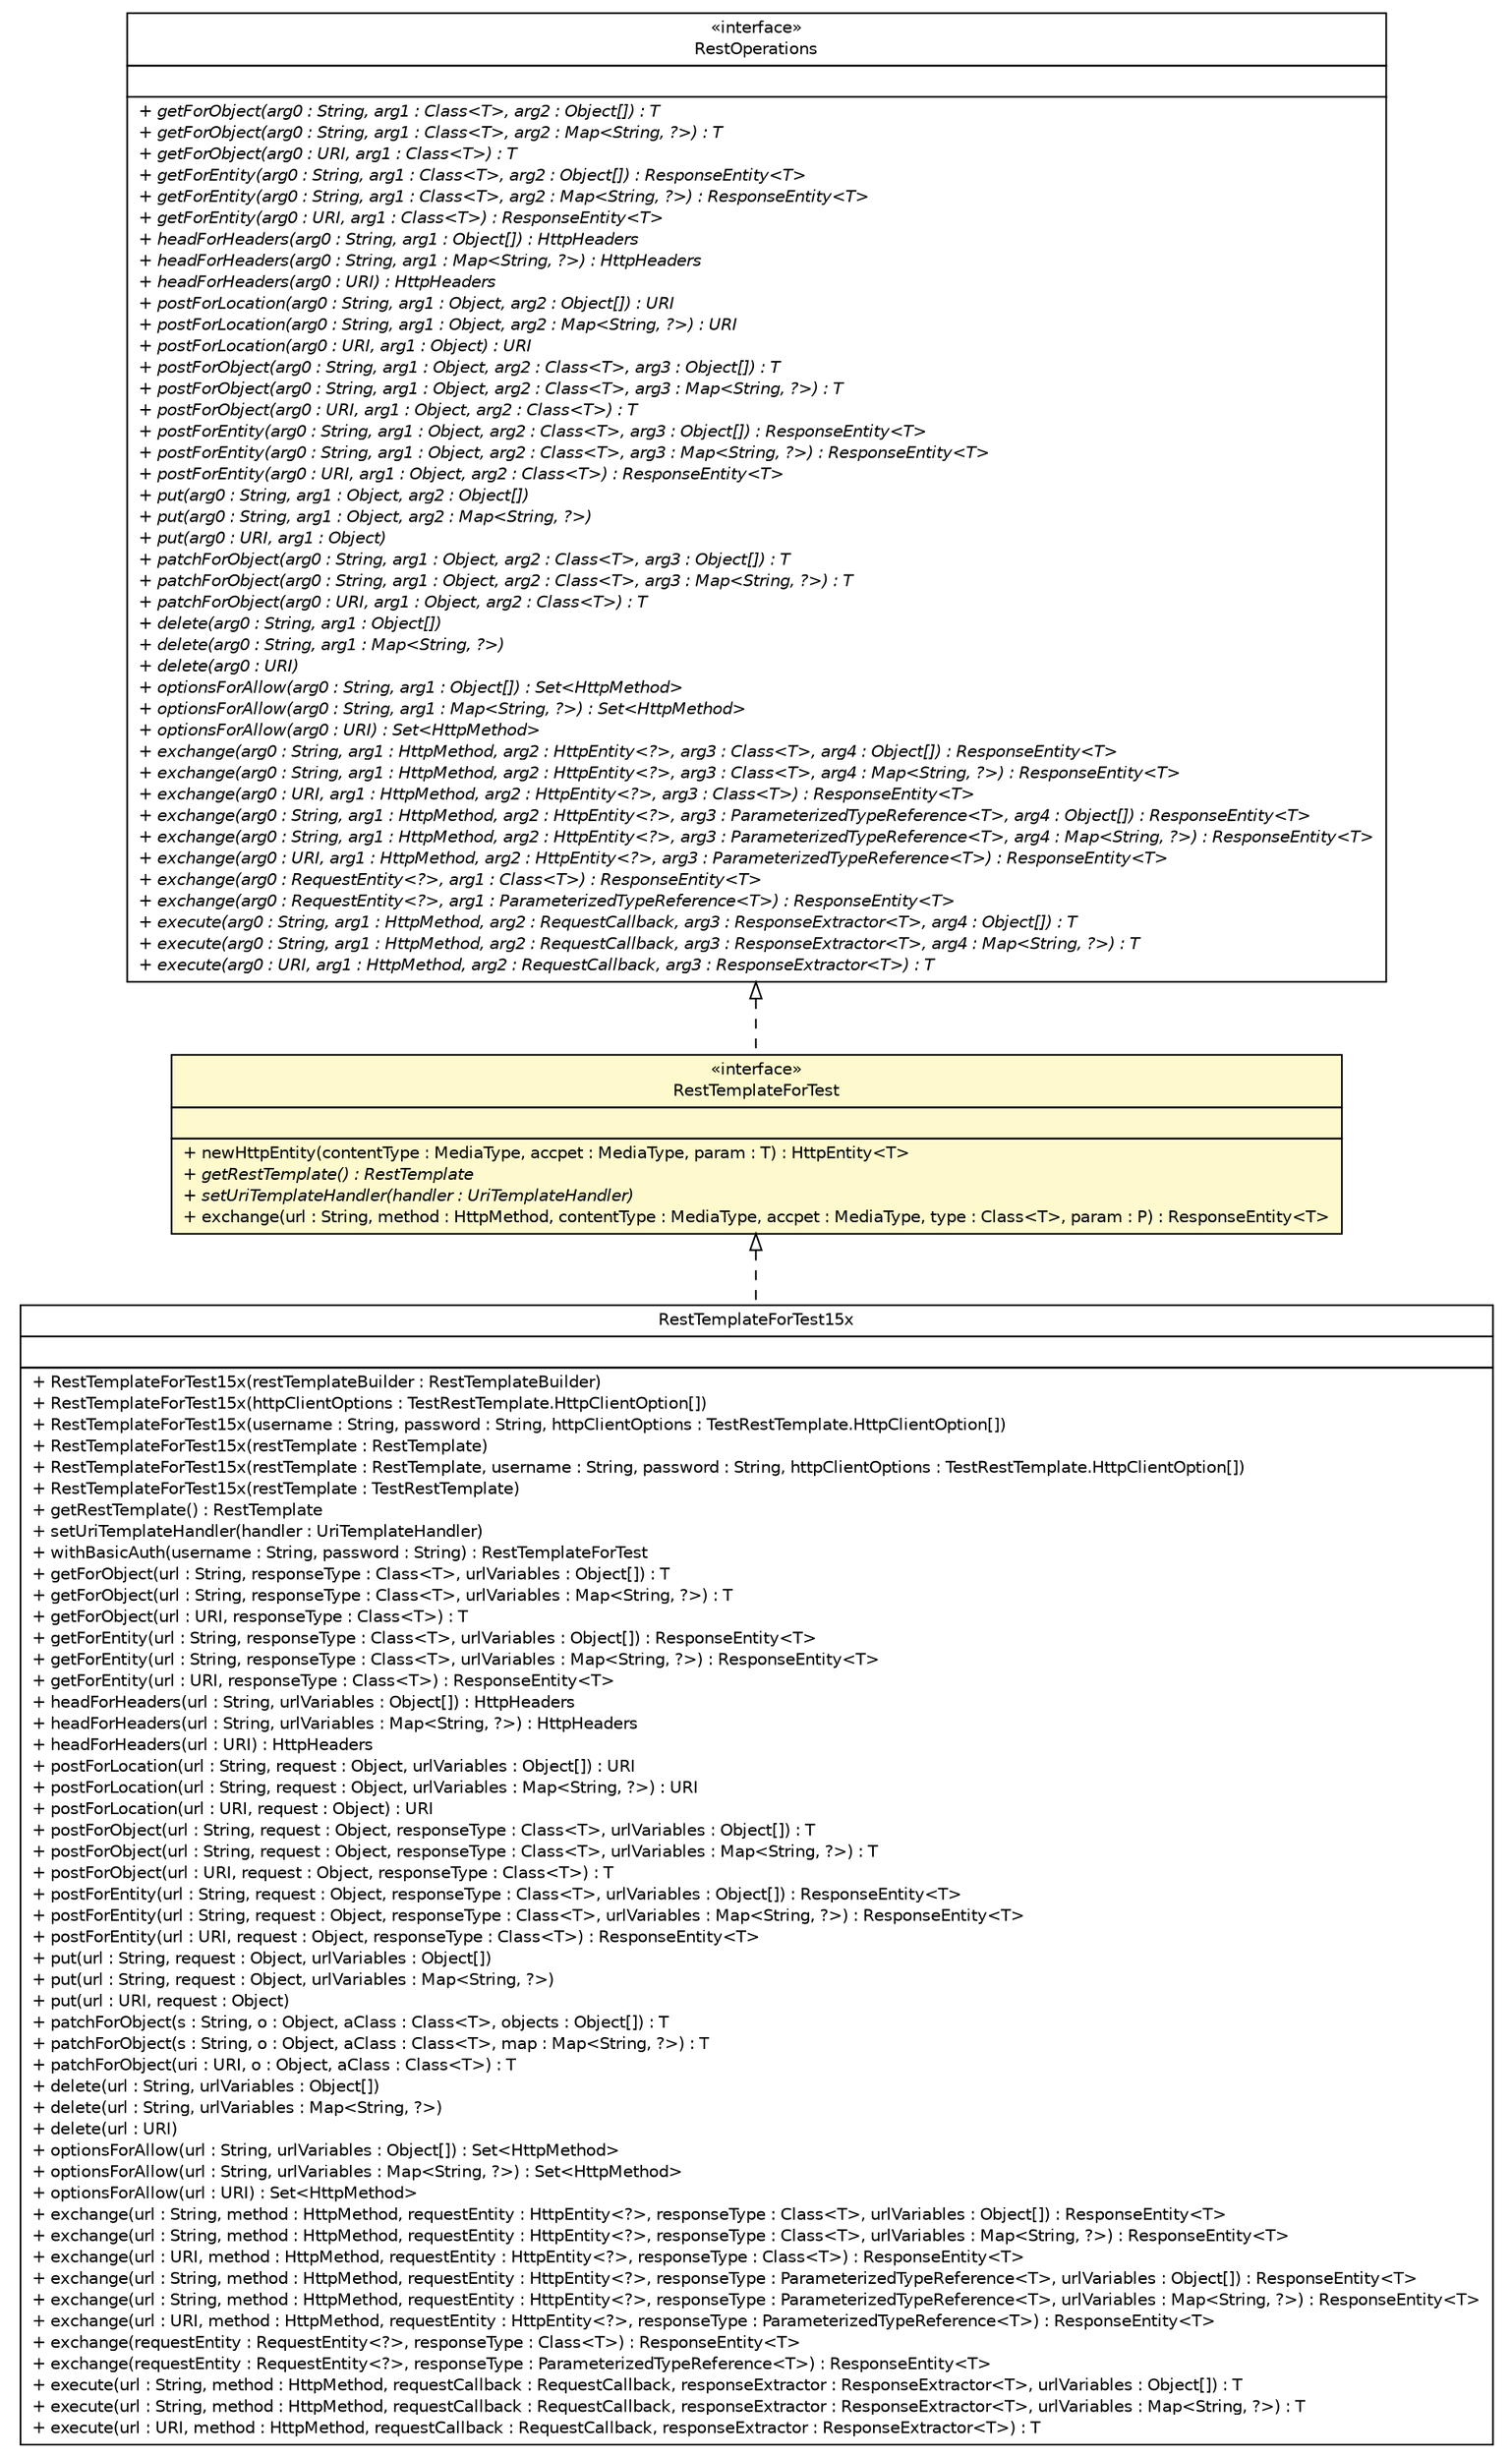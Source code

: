#!/usr/local/bin/dot
#
# Class diagram 
# Generated by UMLGraph version R5_6-24-gf6e263 (http://www.umlgraph.org/)
#

digraph G {
	edge [fontname="Helvetica",fontsize=10,labelfontname="Helvetica",labelfontsize=10];
	node [fontname="Helvetica",fontsize=10,shape=plaintext];
	nodesep=0.25;
	ranksep=0.5;
	// cn.home1.oss.lib.test.RestTemplateForTest15x
	c15 [label=<<table title="cn.home1.oss.lib.test.RestTemplateForTest15x" border="0" cellborder="1" cellspacing="0" cellpadding="2" port="p" href="./RestTemplateForTest15x.html">
		<tr><td><table border="0" cellspacing="0" cellpadding="1">
<tr><td align="center" balign="center"> RestTemplateForTest15x </td></tr>
		</table></td></tr>
		<tr><td><table border="0" cellspacing="0" cellpadding="1">
<tr><td align="left" balign="left">  </td></tr>
		</table></td></tr>
		<tr><td><table border="0" cellspacing="0" cellpadding="1">
<tr><td align="left" balign="left"> + RestTemplateForTest15x(restTemplateBuilder : RestTemplateBuilder) </td></tr>
<tr><td align="left" balign="left"> + RestTemplateForTest15x(httpClientOptions : TestRestTemplate.HttpClientOption[]) </td></tr>
<tr><td align="left" balign="left"> + RestTemplateForTest15x(username : String, password : String, httpClientOptions : TestRestTemplate.HttpClientOption[]) </td></tr>
<tr><td align="left" balign="left"> + RestTemplateForTest15x(restTemplate : RestTemplate) </td></tr>
<tr><td align="left" balign="left"> + RestTemplateForTest15x(restTemplate : RestTemplate, username : String, password : String, httpClientOptions : TestRestTemplate.HttpClientOption[]) </td></tr>
<tr><td align="left" balign="left"> + RestTemplateForTest15x(restTemplate : TestRestTemplate) </td></tr>
<tr><td align="left" balign="left"> + getRestTemplate() : RestTemplate </td></tr>
<tr><td align="left" balign="left"> + setUriTemplateHandler(handler : UriTemplateHandler) </td></tr>
<tr><td align="left" balign="left"> + withBasicAuth(username : String, password : String) : RestTemplateForTest </td></tr>
<tr><td align="left" balign="left"> + getForObject(url : String, responseType : Class&lt;T&gt;, urlVariables : Object[]) : T </td></tr>
<tr><td align="left" balign="left"> + getForObject(url : String, responseType : Class&lt;T&gt;, urlVariables : Map&lt;String, ?&gt;) : T </td></tr>
<tr><td align="left" balign="left"> + getForObject(url : URI, responseType : Class&lt;T&gt;) : T </td></tr>
<tr><td align="left" balign="left"> + getForEntity(url : String, responseType : Class&lt;T&gt;, urlVariables : Object[]) : ResponseEntity&lt;T&gt; </td></tr>
<tr><td align="left" balign="left"> + getForEntity(url : String, responseType : Class&lt;T&gt;, urlVariables : Map&lt;String, ?&gt;) : ResponseEntity&lt;T&gt; </td></tr>
<tr><td align="left" balign="left"> + getForEntity(url : URI, responseType : Class&lt;T&gt;) : ResponseEntity&lt;T&gt; </td></tr>
<tr><td align="left" balign="left"> + headForHeaders(url : String, urlVariables : Object[]) : HttpHeaders </td></tr>
<tr><td align="left" balign="left"> + headForHeaders(url : String, urlVariables : Map&lt;String, ?&gt;) : HttpHeaders </td></tr>
<tr><td align="left" balign="left"> + headForHeaders(url : URI) : HttpHeaders </td></tr>
<tr><td align="left" balign="left"> + postForLocation(url : String, request : Object, urlVariables : Object[]) : URI </td></tr>
<tr><td align="left" balign="left"> + postForLocation(url : String, request : Object, urlVariables : Map&lt;String, ?&gt;) : URI </td></tr>
<tr><td align="left" balign="left"> + postForLocation(url : URI, request : Object) : URI </td></tr>
<tr><td align="left" balign="left"> + postForObject(url : String, request : Object, responseType : Class&lt;T&gt;, urlVariables : Object[]) : T </td></tr>
<tr><td align="left" balign="left"> + postForObject(url : String, request : Object, responseType : Class&lt;T&gt;, urlVariables : Map&lt;String, ?&gt;) : T </td></tr>
<tr><td align="left" balign="left"> + postForObject(url : URI, request : Object, responseType : Class&lt;T&gt;) : T </td></tr>
<tr><td align="left" balign="left"> + postForEntity(url : String, request : Object, responseType : Class&lt;T&gt;, urlVariables : Object[]) : ResponseEntity&lt;T&gt; </td></tr>
<tr><td align="left" balign="left"> + postForEntity(url : String, request : Object, responseType : Class&lt;T&gt;, urlVariables : Map&lt;String, ?&gt;) : ResponseEntity&lt;T&gt; </td></tr>
<tr><td align="left" balign="left"> + postForEntity(url : URI, request : Object, responseType : Class&lt;T&gt;) : ResponseEntity&lt;T&gt; </td></tr>
<tr><td align="left" balign="left"> + put(url : String, request : Object, urlVariables : Object[]) </td></tr>
<tr><td align="left" balign="left"> + put(url : String, request : Object, urlVariables : Map&lt;String, ?&gt;) </td></tr>
<tr><td align="left" balign="left"> + put(url : URI, request : Object) </td></tr>
<tr><td align="left" balign="left"> + patchForObject(s : String, o : Object, aClass : Class&lt;T&gt;, objects : Object[]) : T </td></tr>
<tr><td align="left" balign="left"> + patchForObject(s : String, o : Object, aClass : Class&lt;T&gt;, map : Map&lt;String, ?&gt;) : T </td></tr>
<tr><td align="left" balign="left"> + patchForObject(uri : URI, o : Object, aClass : Class&lt;T&gt;) : T </td></tr>
<tr><td align="left" balign="left"> + delete(url : String, urlVariables : Object[]) </td></tr>
<tr><td align="left" balign="left"> + delete(url : String, urlVariables : Map&lt;String, ?&gt;) </td></tr>
<tr><td align="left" balign="left"> + delete(url : URI) </td></tr>
<tr><td align="left" balign="left"> + optionsForAllow(url : String, urlVariables : Object[]) : Set&lt;HttpMethod&gt; </td></tr>
<tr><td align="left" balign="left"> + optionsForAllow(url : String, urlVariables : Map&lt;String, ?&gt;) : Set&lt;HttpMethod&gt; </td></tr>
<tr><td align="left" balign="left"> + optionsForAllow(url : URI) : Set&lt;HttpMethod&gt; </td></tr>
<tr><td align="left" balign="left"> + exchange(url : String, method : HttpMethod, requestEntity : HttpEntity&lt;?&gt;, responseType : Class&lt;T&gt;, urlVariables : Object[]) : ResponseEntity&lt;T&gt; </td></tr>
<tr><td align="left" balign="left"> + exchange(url : String, method : HttpMethod, requestEntity : HttpEntity&lt;?&gt;, responseType : Class&lt;T&gt;, urlVariables : Map&lt;String, ?&gt;) : ResponseEntity&lt;T&gt; </td></tr>
<tr><td align="left" balign="left"> + exchange(url : URI, method : HttpMethod, requestEntity : HttpEntity&lt;?&gt;, responseType : Class&lt;T&gt;) : ResponseEntity&lt;T&gt; </td></tr>
<tr><td align="left" balign="left"> + exchange(url : String, method : HttpMethod, requestEntity : HttpEntity&lt;?&gt;, responseType : ParameterizedTypeReference&lt;T&gt;, urlVariables : Object[]) : ResponseEntity&lt;T&gt; </td></tr>
<tr><td align="left" balign="left"> + exchange(url : String, method : HttpMethod, requestEntity : HttpEntity&lt;?&gt;, responseType : ParameterizedTypeReference&lt;T&gt;, urlVariables : Map&lt;String, ?&gt;) : ResponseEntity&lt;T&gt; </td></tr>
<tr><td align="left" balign="left"> + exchange(url : URI, method : HttpMethod, requestEntity : HttpEntity&lt;?&gt;, responseType : ParameterizedTypeReference&lt;T&gt;) : ResponseEntity&lt;T&gt; </td></tr>
<tr><td align="left" balign="left"> + exchange(requestEntity : RequestEntity&lt;?&gt;, responseType : Class&lt;T&gt;) : ResponseEntity&lt;T&gt; </td></tr>
<tr><td align="left" balign="left"> + exchange(requestEntity : RequestEntity&lt;?&gt;, responseType : ParameterizedTypeReference&lt;T&gt;) : ResponseEntity&lt;T&gt; </td></tr>
<tr><td align="left" balign="left"> + execute(url : String, method : HttpMethod, requestCallback : RequestCallback, responseExtractor : ResponseExtractor&lt;T&gt;, urlVariables : Object[]) : T </td></tr>
<tr><td align="left" balign="left"> + execute(url : String, method : HttpMethod, requestCallback : RequestCallback, responseExtractor : ResponseExtractor&lt;T&gt;, urlVariables : Map&lt;String, ?&gt;) : T </td></tr>
<tr><td align="left" balign="left"> + execute(url : URI, method : HttpMethod, requestCallback : RequestCallback, responseExtractor : ResponseExtractor&lt;T&gt;) : T </td></tr>
		</table></td></tr>
		</table>>, URL="./RestTemplateForTest15x.html", fontname="Helvetica", fontcolor="black", fontsize=10.0];
	// cn.home1.oss.lib.test.RestTemplateForTest
	c16 [label=<<table title="cn.home1.oss.lib.test.RestTemplateForTest" border="0" cellborder="1" cellspacing="0" cellpadding="2" port="p" bgcolor="lemonChiffon" href="./RestTemplateForTest.html">
		<tr><td><table border="0" cellspacing="0" cellpadding="1">
<tr><td align="center" balign="center"> &#171;interface&#187; </td></tr>
<tr><td align="center" balign="center"> RestTemplateForTest </td></tr>
		</table></td></tr>
		<tr><td><table border="0" cellspacing="0" cellpadding="1">
<tr><td align="left" balign="left">  </td></tr>
		</table></td></tr>
		<tr><td><table border="0" cellspacing="0" cellpadding="1">
<tr><td align="left" balign="left"> + newHttpEntity(contentType : MediaType, accpet : MediaType, param : T) : HttpEntity&lt;T&gt; </td></tr>
<tr><td align="left" balign="left"><font face="Helvetica-Oblique" point-size="10.0"> + getRestTemplate() : RestTemplate </font></td></tr>
<tr><td align="left" balign="left"><font face="Helvetica-Oblique" point-size="10.0"> + setUriTemplateHandler(handler : UriTemplateHandler) </font></td></tr>
<tr><td align="left" balign="left"> + exchange(url : String, method : HttpMethod, contentType : MediaType, accpet : MediaType, type : Class&lt;T&gt;, param : P) : ResponseEntity&lt;T&gt; </td></tr>
		</table></td></tr>
		</table>>, URL="./RestTemplateForTest.html", fontname="Helvetica", fontcolor="black", fontsize=10.0];
	//cn.home1.oss.lib.test.RestTemplateForTest15x implements cn.home1.oss.lib.test.RestTemplateForTest
	c16:p -> c15:p [dir=back,arrowtail=empty,style=dashed];
	//cn.home1.oss.lib.test.RestTemplateForTest implements org.springframework.web.client.RestOperations
	c19:p -> c16:p [dir=back,arrowtail=empty,style=dashed];
	// org.springframework.web.client.RestOperations
	c19 [label=<<table title="org.springframework.web.client.RestOperations" border="0" cellborder="1" cellspacing="0" cellpadding="2" port="p" href="http://java.sun.com/j2se/1.4.2/docs/api/org/springframework/web/client/RestOperations.html">
		<tr><td><table border="0" cellspacing="0" cellpadding="1">
<tr><td align="center" balign="center"> &#171;interface&#187; </td></tr>
<tr><td align="center" balign="center"> RestOperations </td></tr>
		</table></td></tr>
		<tr><td><table border="0" cellspacing="0" cellpadding="1">
<tr><td align="left" balign="left">  </td></tr>
		</table></td></tr>
		<tr><td><table border="0" cellspacing="0" cellpadding="1">
<tr><td align="left" balign="left"><font face="Helvetica-Oblique" point-size="10.0"> + getForObject(arg0 : String, arg1 : Class&lt;T&gt;, arg2 : Object[]) : T </font></td></tr>
<tr><td align="left" balign="left"><font face="Helvetica-Oblique" point-size="10.0"> + getForObject(arg0 : String, arg1 : Class&lt;T&gt;, arg2 : Map&lt;String, ?&gt;) : T </font></td></tr>
<tr><td align="left" balign="left"><font face="Helvetica-Oblique" point-size="10.0"> + getForObject(arg0 : URI, arg1 : Class&lt;T&gt;) : T </font></td></tr>
<tr><td align="left" balign="left"><font face="Helvetica-Oblique" point-size="10.0"> + getForEntity(arg0 : String, arg1 : Class&lt;T&gt;, arg2 : Object[]) : ResponseEntity&lt;T&gt; </font></td></tr>
<tr><td align="left" balign="left"><font face="Helvetica-Oblique" point-size="10.0"> + getForEntity(arg0 : String, arg1 : Class&lt;T&gt;, arg2 : Map&lt;String, ?&gt;) : ResponseEntity&lt;T&gt; </font></td></tr>
<tr><td align="left" balign="left"><font face="Helvetica-Oblique" point-size="10.0"> + getForEntity(arg0 : URI, arg1 : Class&lt;T&gt;) : ResponseEntity&lt;T&gt; </font></td></tr>
<tr><td align="left" balign="left"><font face="Helvetica-Oblique" point-size="10.0"> + headForHeaders(arg0 : String, arg1 : Object[]) : HttpHeaders </font></td></tr>
<tr><td align="left" balign="left"><font face="Helvetica-Oblique" point-size="10.0"> + headForHeaders(arg0 : String, arg1 : Map&lt;String, ?&gt;) : HttpHeaders </font></td></tr>
<tr><td align="left" balign="left"><font face="Helvetica-Oblique" point-size="10.0"> + headForHeaders(arg0 : URI) : HttpHeaders </font></td></tr>
<tr><td align="left" balign="left"><font face="Helvetica-Oblique" point-size="10.0"> + postForLocation(arg0 : String, arg1 : Object, arg2 : Object[]) : URI </font></td></tr>
<tr><td align="left" balign="left"><font face="Helvetica-Oblique" point-size="10.0"> + postForLocation(arg0 : String, arg1 : Object, arg2 : Map&lt;String, ?&gt;) : URI </font></td></tr>
<tr><td align="left" balign="left"><font face="Helvetica-Oblique" point-size="10.0"> + postForLocation(arg0 : URI, arg1 : Object) : URI </font></td></tr>
<tr><td align="left" balign="left"><font face="Helvetica-Oblique" point-size="10.0"> + postForObject(arg0 : String, arg1 : Object, arg2 : Class&lt;T&gt;, arg3 : Object[]) : T </font></td></tr>
<tr><td align="left" balign="left"><font face="Helvetica-Oblique" point-size="10.0"> + postForObject(arg0 : String, arg1 : Object, arg2 : Class&lt;T&gt;, arg3 : Map&lt;String, ?&gt;) : T </font></td></tr>
<tr><td align="left" balign="left"><font face="Helvetica-Oblique" point-size="10.0"> + postForObject(arg0 : URI, arg1 : Object, arg2 : Class&lt;T&gt;) : T </font></td></tr>
<tr><td align="left" balign="left"><font face="Helvetica-Oblique" point-size="10.0"> + postForEntity(arg0 : String, arg1 : Object, arg2 : Class&lt;T&gt;, arg3 : Object[]) : ResponseEntity&lt;T&gt; </font></td></tr>
<tr><td align="left" balign="left"><font face="Helvetica-Oblique" point-size="10.0"> + postForEntity(arg0 : String, arg1 : Object, arg2 : Class&lt;T&gt;, arg3 : Map&lt;String, ?&gt;) : ResponseEntity&lt;T&gt; </font></td></tr>
<tr><td align="left" balign="left"><font face="Helvetica-Oblique" point-size="10.0"> + postForEntity(arg0 : URI, arg1 : Object, arg2 : Class&lt;T&gt;) : ResponseEntity&lt;T&gt; </font></td></tr>
<tr><td align="left" balign="left"><font face="Helvetica-Oblique" point-size="10.0"> + put(arg0 : String, arg1 : Object, arg2 : Object[]) </font></td></tr>
<tr><td align="left" balign="left"><font face="Helvetica-Oblique" point-size="10.0"> + put(arg0 : String, arg1 : Object, arg2 : Map&lt;String, ?&gt;) </font></td></tr>
<tr><td align="left" balign="left"><font face="Helvetica-Oblique" point-size="10.0"> + put(arg0 : URI, arg1 : Object) </font></td></tr>
<tr><td align="left" balign="left"><font face="Helvetica-Oblique" point-size="10.0"> + patchForObject(arg0 : String, arg1 : Object, arg2 : Class&lt;T&gt;, arg3 : Object[]) : T </font></td></tr>
<tr><td align="left" balign="left"><font face="Helvetica-Oblique" point-size="10.0"> + patchForObject(arg0 : String, arg1 : Object, arg2 : Class&lt;T&gt;, arg3 : Map&lt;String, ?&gt;) : T </font></td></tr>
<tr><td align="left" balign="left"><font face="Helvetica-Oblique" point-size="10.0"> + patchForObject(arg0 : URI, arg1 : Object, arg2 : Class&lt;T&gt;) : T </font></td></tr>
<tr><td align="left" balign="left"><font face="Helvetica-Oblique" point-size="10.0"> + delete(arg0 : String, arg1 : Object[]) </font></td></tr>
<tr><td align="left" balign="left"><font face="Helvetica-Oblique" point-size="10.0"> + delete(arg0 : String, arg1 : Map&lt;String, ?&gt;) </font></td></tr>
<tr><td align="left" balign="left"><font face="Helvetica-Oblique" point-size="10.0"> + delete(arg0 : URI) </font></td></tr>
<tr><td align="left" balign="left"><font face="Helvetica-Oblique" point-size="10.0"> + optionsForAllow(arg0 : String, arg1 : Object[]) : Set&lt;HttpMethod&gt; </font></td></tr>
<tr><td align="left" balign="left"><font face="Helvetica-Oblique" point-size="10.0"> + optionsForAllow(arg0 : String, arg1 : Map&lt;String, ?&gt;) : Set&lt;HttpMethod&gt; </font></td></tr>
<tr><td align="left" balign="left"><font face="Helvetica-Oblique" point-size="10.0"> + optionsForAllow(arg0 : URI) : Set&lt;HttpMethod&gt; </font></td></tr>
<tr><td align="left" balign="left"><font face="Helvetica-Oblique" point-size="10.0"> + exchange(arg0 : String, arg1 : HttpMethod, arg2 : HttpEntity&lt;?&gt;, arg3 : Class&lt;T&gt;, arg4 : Object[]) : ResponseEntity&lt;T&gt; </font></td></tr>
<tr><td align="left" balign="left"><font face="Helvetica-Oblique" point-size="10.0"> + exchange(arg0 : String, arg1 : HttpMethod, arg2 : HttpEntity&lt;?&gt;, arg3 : Class&lt;T&gt;, arg4 : Map&lt;String, ?&gt;) : ResponseEntity&lt;T&gt; </font></td></tr>
<tr><td align="left" balign="left"><font face="Helvetica-Oblique" point-size="10.0"> + exchange(arg0 : URI, arg1 : HttpMethod, arg2 : HttpEntity&lt;?&gt;, arg3 : Class&lt;T&gt;) : ResponseEntity&lt;T&gt; </font></td></tr>
<tr><td align="left" balign="left"><font face="Helvetica-Oblique" point-size="10.0"> + exchange(arg0 : String, arg1 : HttpMethod, arg2 : HttpEntity&lt;?&gt;, arg3 : ParameterizedTypeReference&lt;T&gt;, arg4 : Object[]) : ResponseEntity&lt;T&gt; </font></td></tr>
<tr><td align="left" balign="left"><font face="Helvetica-Oblique" point-size="10.0"> + exchange(arg0 : String, arg1 : HttpMethod, arg2 : HttpEntity&lt;?&gt;, arg3 : ParameterizedTypeReference&lt;T&gt;, arg4 : Map&lt;String, ?&gt;) : ResponseEntity&lt;T&gt; </font></td></tr>
<tr><td align="left" balign="left"><font face="Helvetica-Oblique" point-size="10.0"> + exchange(arg0 : URI, arg1 : HttpMethod, arg2 : HttpEntity&lt;?&gt;, arg3 : ParameterizedTypeReference&lt;T&gt;) : ResponseEntity&lt;T&gt; </font></td></tr>
<tr><td align="left" balign="left"><font face="Helvetica-Oblique" point-size="10.0"> + exchange(arg0 : RequestEntity&lt;?&gt;, arg1 : Class&lt;T&gt;) : ResponseEntity&lt;T&gt; </font></td></tr>
<tr><td align="left" balign="left"><font face="Helvetica-Oblique" point-size="10.0"> + exchange(arg0 : RequestEntity&lt;?&gt;, arg1 : ParameterizedTypeReference&lt;T&gt;) : ResponseEntity&lt;T&gt; </font></td></tr>
<tr><td align="left" balign="left"><font face="Helvetica-Oblique" point-size="10.0"> + execute(arg0 : String, arg1 : HttpMethod, arg2 : RequestCallback, arg3 : ResponseExtractor&lt;T&gt;, arg4 : Object[]) : T </font></td></tr>
<tr><td align="left" balign="left"><font face="Helvetica-Oblique" point-size="10.0"> + execute(arg0 : String, arg1 : HttpMethod, arg2 : RequestCallback, arg3 : ResponseExtractor&lt;T&gt;, arg4 : Map&lt;String, ?&gt;) : T </font></td></tr>
<tr><td align="left" balign="left"><font face="Helvetica-Oblique" point-size="10.0"> + execute(arg0 : URI, arg1 : HttpMethod, arg2 : RequestCallback, arg3 : ResponseExtractor&lt;T&gt;) : T </font></td></tr>
		</table></td></tr>
		</table>>, URL="http://java.sun.com/j2se/1.4.2/docs/api/org/springframework/web/client/RestOperations.html", fontname="Helvetica", fontcolor="black", fontsize=10.0];
}


